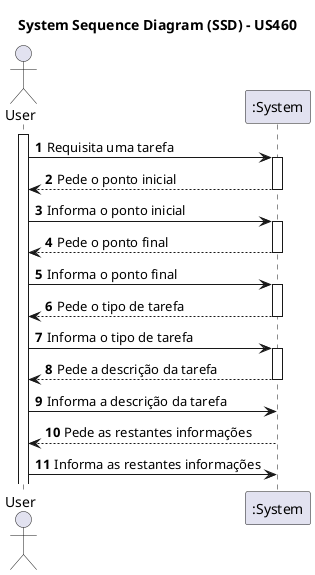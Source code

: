 @startuml
skinparam packageStyle rectangle
skinparam shadowing false

title System Sequence Diagram (SSD) - US460

autonumber

actor "User" as Admin
participant ":System" as System

activate Admin

        Admin -> System : Requisita uma tarefa
    activate System

        System --> Admin : Pede o ponto inicial
    deactivate System
    
            Admin -> System : Informa o ponto inicial
        activate System
            
                System --> Admin : Pede o ponto final
            deactivate System
            
                    Admin -> System : Informa o ponto final
                activate System
                    
                        System --> Admin : Pede o tipo de tarefa
                    deactivate System
                    
                            Admin -> System : Informa o tipo de tarefa
                        activate System
                        System --> Admin : Pede a descrição da tarefa
                        deactivate System
                        Admin -> System : Informa a descrição da tarefa
                            
                                System --> Admin : Pede as restantes informações
                            deactivate System
                            
                                    Admin -> System : Informa as restantes informações

@enduml